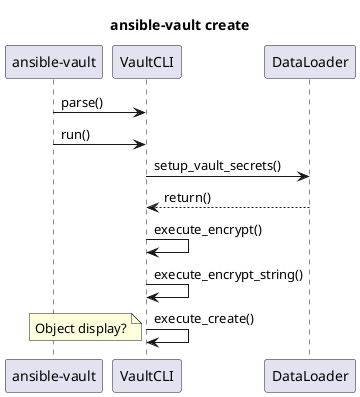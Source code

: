 @startuml
title ansible-vault create
participant "ansible-vault"
"ansible-vault"->VaultCLI: parse()
"ansible-vault"->VaultCLI: run()
VaultCLI->DataLoader: setup_vault_secrets()
VaultCLI<--DataLoader: return()
VaultCLI->VaultCLI: execute_encrypt()
VaultCLI->VaultCLI: execute_encrypt_string()
VaultCLI->VaultCLI: execute_create()
note left: Object display?
@enduml
